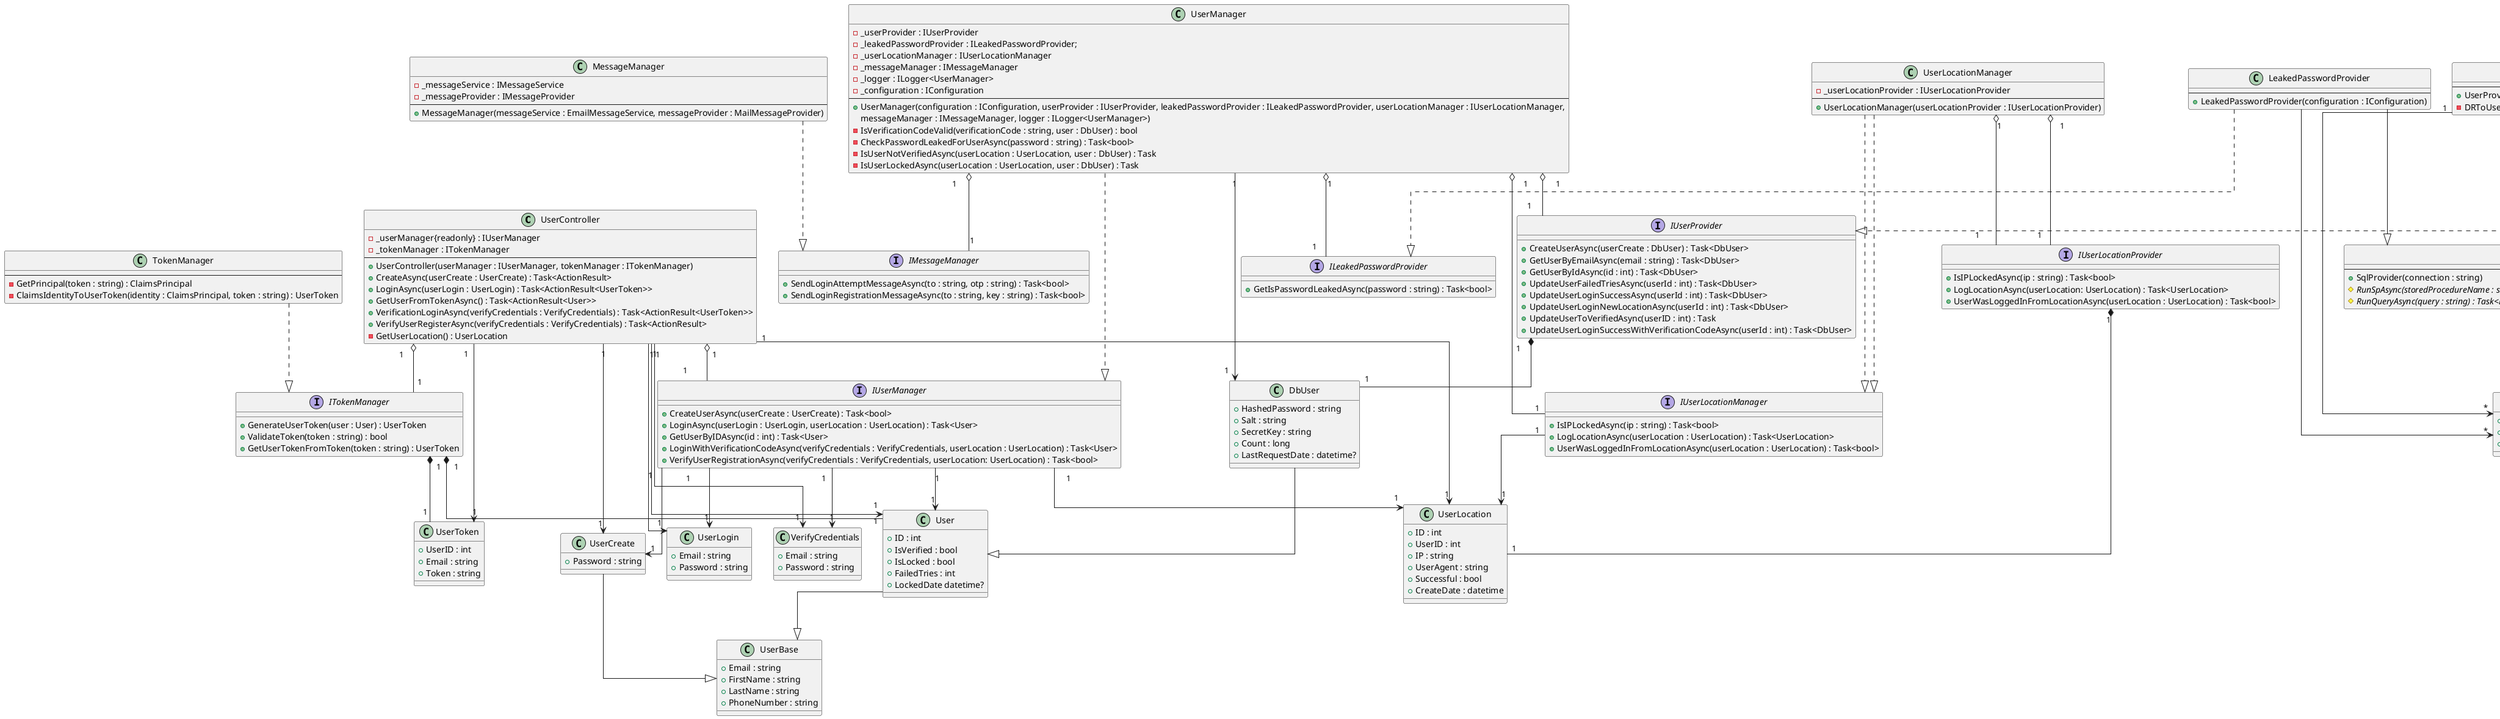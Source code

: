 @startuml API class diagram

top to bottom direction
skinparam linetype ortho
'Controllers'

class UserController{
    -_userManager{readonly} : IUserManager
    -_tokenManager : ITokenManager
    --
    +UserController(userManager : IUserManager, tokenManager : ITokenManager)
    +CreateAsync(userCreate : UserCreate) : Task<ActionResult>
    +LoginAsync(userLogin : UserLogin) : Task<ActionResult<UserToken>>
    +GetUserFromTokenAsync() : Task<ActionResult<User>>
    +VerificationLoginAsync(verifyCredentials : VerifyCredentials) : Task<ActionResult<UserToken>>
    +VerifyUserRegisterAsync(verifyCredentials : VerifyCredentials) : Task<ActionResult>
    -GetUserLocation() : UserLocation
}

'Controllers mappings' 

UserController "1" o-- "1" IUserManager
UserController "1" o-- "1" ITokenManager

UserController "1" --> "1" UserCreate
UserController "1" --> "1" UserLogin
UserController "1" --> "1" VerifyCredentials
UserController "1" --> "1" User
UserController "1" --> "1" UserToken
UserController "1" --> "1" UserLocation


'Managers'

Interface IUserManager {
    +CreateUserAsync(userCreate : UserCreate) : Task<bool>
    +LoginAsync(userLogin : UserLogin, userLocation : UserLocation) : Task<User>
    +GetUserByIDAsync(id : int) : Task<User>
    +LoginWithVerificationCodeAsync(verifyCredentials : VerifyCredentials, userLocation : UserLocation) : Task<User>
    +VerifyUserRegistrationAsync(verifyCredentials : VerifyCredentials, userLocation: UserLocation) : Task<bool>
}

interface ITokenManager {
    +GenerateUserToken(user : User) : UserToken
    +ValidateToken(token : string) : bool
    +GetUserTokenFromToken(token : string) : UserToken
}


interface IUserLocationManager {
    +IsIPLockedAsync(ip : string) : Task<bool>
    +LogLocationAsync(userLocation : UserLocation) : Task<UserLocation>
    +UserWasLoggedInFromLocationAsync(userLocation : UserLocation) : Task<bool>
}

interface IMessageManager {
    +SendLoginAttemptMessageAsync(to : string, otp : string) : Task<bool>
    +SendLoginRegistrationMessageAsync(to : string, key : string) : Task<bool>
}

class TokenManager {
    --
    -GetPrincipal(token : string) : ClaimsPrincipal
    -ClaimsIdentityToUserToken(identity : ClaimsPrincipal, token : string) : UserToken
}

class UserManager {
    -_userProvider : IUserProvider
    -_leakedPasswordProvider : ILeakedPasswordProvider;
    -_userLocationManager : IUserLocationManager
    -_messageManager : IMessageManager
    -_logger : ILogger<UserManager>
    -_configuration : IConfiguration
    --
    +UserManager(configuration : IConfiguration, userProvider : IUserProvider, leakedPasswordProvider : ILeakedPasswordProvider, userLocationManager : IUserLocationManager,
     messageManager : IMessageManager, logger : ILogger<UserManager>)
    -IsVerificationCodeValid(verificationCode : string, user : DbUser) : bool
    -CheckPasswordLeakedForUserAsync(password : string) : Task<bool>
    -IsUserNotVerifiedAsync(userLocation : UserLocation, user : DbUser) : Task
    -IsUserLockedAsync(userLocation : UserLocation, user : DbUser) : Task
}

class UserLocationManager {
    -_userLocationProvider : IUserLocationProvider
    --
    +UserLocationManager(userLocationProvider : IUserLocationProvider)
}

class MessageManager {
    -_messageService : IMessageService
    -_messageProvider : IMessageProvider
    --
    +MessageManager(messageService : EmailMessageService, messageProvider : MailMessageProvider)
}


'Managers mappings'

IUserManager "1" --> "1" UserCreate
IUserManager "1" --> "1" UserLogin
IUserManager "1" --> "1" UserLocation
IUserManager "1" --> "1" VerifyCredentials
IUserManager "1" --> "1" User
UserManager .-|> IUserManager
MessageManager .-|> IMessageManager

UserManager "1" o-- "1" IUserProvider
UserManager "1" o-- "1" IUserLocationManager
UserManager "1" o-- "1" ILeakedPasswordProvider
UserManager "1" o-- "1" IMessageManager

UserManager "1" --> "1" DbUser

TokenManager .-|> ITokenManager
ITokenManager "1" *-- "1" UserToken
ITokenManager "1" *-- "1" User

UserLocationManager .--|> IUserLocationManager
UserLocationManager "1" o-- "1" IUserLocationProvider
IUserLocationManager "1" --> "1" UserLocation

UserLocationManager .--|> IUserLocationManager
UserLocationManager "1" o-- "1" IUserLocationProvider
'Providers'

interface IUserProvider {
    +CreateUserAsync(userCreate : DbUser) : Task<DbUser>
    +GetUserByEmailAsync(email : string) : Task<DbUser>
    +GetUserByIdAsync(id : int) : Task<DbUser>
    +UpdateUserFailedTriesAsync(userId : int) : Task<DbUser>
    +UpdateUserLoginSuccessAsync(userId : int) : Task<DbUser>
    +UpdateUserLoginNewLocationAsync(userId : int) : Task<DbUser>
    +UpdateUserToVerifiedAsync(userID : int) : Task
    +UpdateUserLoginSuccessWithVerificationCodeAsync(userId : int) : Task<DbUser>
}

interface ILeakedPasswordProvider {
    +GetIsPasswordLeakedAsync(password : string) : Task<bool>
}

class SqlProvider {
    --
    +SqlProvider(connection : string)
    {abstract}#RunSpAsync(storedProcedureName : string, storedProcedureElements : SpElement[]) : Task<DataTable>
    {abstract}#RunQueryAsync(query : string) : Task<DataTable>
}

class LeakedPasswordProvider {
    --
    +LeakedPasswordProvider(configuration : IConfiguration)
}

interface IUserLocationProvider{
    +IsIPLockedAsync(ip : string) : Task<bool>
    +LogLocationAsync(userLocation: UserLocation) : Task<UserLocation>
    +UserWasLoggedInFromLocationAsync(userLocation : UserLocation) : Task<bool>
}

class UserProvider {
    --
    +UserProvider(configuration : IConfiguration)
    -DRToUser(dr : DataRow) : DbUser
}



'Providers mappings'

IUserProvider "1" *-- "1" DbUser
IUserLocationProvider "1" *-- "1" UserLocation  

LeakedPasswordProvider .-|> ILeakedPasswordProvider
LeakedPasswordProvider --|> SqlProvider

UserProvider .-|> IUserProvider
UserProvider --|> SqlProvider

UserProvider "1" --> "*" SpElement
SqlProvider "1" --> "*" SpElement
LeakedPasswordProvider --> "*" SpElement

'Utility'

class Security{
    --
    {static}-ComputeHash(password : string) : string
    {static}-HashPassword(password : salt, salt : string) : string
    {static}+GetSalt(saltLength : int) : string
    {static}+GetEncryptedAndSaltedPassword(password : string, salt : string, pepper : string) : string
    {static}+GetHotp(key : string, counter : long) : string
    {static}+GetHmacKey() : string
}

class RegexHelper{
    --
    {static}+TryToGetBrowserWithoutVersion(browser : string) : string
}

'Models'

class SpElement{
    +Key : string,
    +Value : object,
    +ValueType : SqlDbType
}

'Users mappings'

User --|> UserBase
UserCreate --|> UserBase

DbUser --|> User

'User models' 

class UserToken{
    +UserID : int
    +Email : string
    +Token : string
}

class User{
    +ID : int 
    +IsVerified : bool
    +IsLocked : bool
    +FailedTries : int
    +LockedDate datetime?
}

class DbUser{
    +HashedPassword : string
    +Salt : string
    +SecretKey : string
    +Count : long
    +LastRequestDate : datetime?
}

class UserCreate {
    +Password : string
}

class UserBase{
    +Email : string
    +FirstName : string
    +LastName : string
    +PhoneNumber : string
}


class UserLogin{
    +Email : string
    +Password : string 
}

class VerifyCredentials {
    +Email : string
    +Password : string
}

class UserLocation{
    +ID : int
    +UserID : int
    +IP : string
    +UserAgent : string
    +Successful : bool
    +CreateDate : datetime
}


@enduml